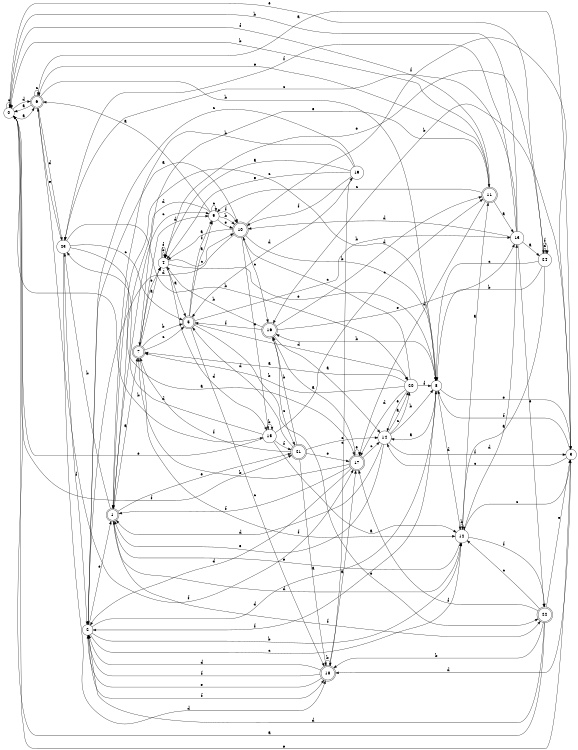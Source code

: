 digraph n20_7 {
__start0 [label="" shape="none"];

rankdir=LR;
size="8,5";

s0 [style="filled", color="black", fillcolor="white" shape="circle", label="0"];
s1 [style="rounded,filled", color="black", fillcolor="white" shape="doublecircle", label="1"];
s2 [style="filled", color="black", fillcolor="white" shape="circle", label="2"];
s3 [style="filled", color="black", fillcolor="white" shape="circle", label="3"];
s4 [style="filled", color="black", fillcolor="white" shape="circle", label="4"];
s5 [style="rounded,filled", color="black", fillcolor="white" shape="doublecircle", label="5"];
s6 [style="rounded,filled", color="black", fillcolor="white" shape="doublecircle", label="6"];
s7 [style="rounded,filled", color="black", fillcolor="white" shape="doublecircle", label="7"];
s8 [style="filled", color="black", fillcolor="white" shape="circle", label="8"];
s9 [style="filled", color="black", fillcolor="white" shape="circle", label="9"];
s10 [style="rounded,filled", color="black", fillcolor="white" shape="doublecircle", label="10"];
s11 [style="rounded,filled", color="black", fillcolor="white" shape="doublecircle", label="11"];
s12 [style="filled", color="black", fillcolor="white" shape="circle", label="12"];
s13 [style="filled", color="black", fillcolor="white" shape="circle", label="13"];
s14 [style="filled", color="black", fillcolor="white" shape="circle", label="14"];
s15 [style="filled", color="black", fillcolor="white" shape="circle", label="15"];
s16 [style="rounded,filled", color="black", fillcolor="white" shape="doublecircle", label="16"];
s17 [style="rounded,filled", color="black", fillcolor="white" shape="doublecircle", label="17"];
s18 [style="rounded,filled", color="black", fillcolor="white" shape="doublecircle", label="18"];
s19 [style="filled", color="black", fillcolor="white" shape="circle", label="19"];
s20 [style="filled", color="black", fillcolor="white" shape="circle", label="20"];
s21 [style="rounded,filled", color="black", fillcolor="white" shape="doublecircle", label="21"];
s22 [style="rounded,filled", color="black", fillcolor="white" shape="doublecircle", label="22"];
s23 [style="filled", color="black", fillcolor="white" shape="circle", label="23"];
s24 [style="filled", color="black", fillcolor="white" shape="circle", label="24"];
s0 -> s6 [label="a"];
s0 -> s15 [label="b"];
s0 -> s0 [label="c"];
s0 -> s6 [label="d"];
s0 -> s24 [label="e"];
s0 -> s21 [label="f"];
s1 -> s7 [label="a"];
s1 -> s23 [label="b"];
s1 -> s9 [label="c"];
s1 -> s12 [label="d"];
s1 -> s21 [label="e"];
s1 -> s22 [label="f"];
s2 -> s10 [label="a"];
s2 -> s12 [label="b"];
s2 -> s12 [label="c"];
s2 -> s8 [label="d"];
s2 -> s1 [label="e"];
s2 -> s18 [label="f"];
s3 -> s6 [label="a"];
s3 -> s16 [label="b"];
s3 -> s14 [label="c"];
s3 -> s18 [label="d"];
s3 -> s0 [label="e"];
s3 -> s8 [label="f"];
s4 -> s5 [label="a"];
s4 -> s4 [label="b"];
s4 -> s10 [label="c"];
s4 -> s15 [label="d"];
s4 -> s8 [label="e"];
s4 -> s4 [label="f"];
s5 -> s9 [label="a"];
s5 -> s13 [label="b"];
s5 -> s18 [label="c"];
s5 -> s20 [label="d"];
s5 -> s22 [label="e"];
s5 -> s9 [label="f"];
s6 -> s0 [label="a"];
s6 -> s8 [label="b"];
s6 -> s6 [label="c"];
s6 -> s23 [label="d"];
s6 -> s11 [label="e"];
s6 -> s17 [label="f"];
s7 -> s4 [label="a"];
s7 -> s5 [label="b"];
s7 -> s5 [label="c"];
s7 -> s9 [label="d"];
s7 -> s4 [label="e"];
s7 -> s12 [label="f"];
s8 -> s14 [label="a"];
s8 -> s16 [label="b"];
s8 -> s1 [label="c"];
s8 -> s12 [label="d"];
s8 -> s3 [label="e"];
s8 -> s2 [label="f"];
s9 -> s6 [label="a"];
s9 -> s10 [label="b"];
s9 -> s9 [label="c"];
s9 -> s1 [label="d"];
s9 -> s10 [label="e"];
s9 -> s10 [label="f"];
s10 -> s4 [label="a"];
s10 -> s8 [label="b"];
s10 -> s16 [label="c"];
s10 -> s2 [label="d"];
s10 -> s15 [label="e"];
s10 -> s3 [label="f"];
s11 -> s13 [label="a"];
s11 -> s0 [label="b"];
s11 -> s9 [label="c"];
s11 -> s17 [label="d"];
s11 -> s7 [label="e"];
s11 -> s0 [label="f"];
s12 -> s11 [label="a"];
s12 -> s12 [label="b"];
s12 -> s3 [label="c"];
s12 -> s13 [label="d"];
s12 -> s1 [label="e"];
s12 -> s22 [label="f"];
s13 -> s24 [label="a"];
s13 -> s0 [label="b"];
s13 -> s23 [label="c"];
s13 -> s10 [label="d"];
s13 -> s22 [label="e"];
s13 -> s23 [label="f"];
s14 -> s20 [label="a"];
s14 -> s8 [label="b"];
s14 -> s20 [label="c"];
s14 -> s1 [label="d"];
s14 -> s1 [label="e"];
s14 -> s3 [label="f"];
s15 -> s12 [label="a"];
s15 -> s15 [label="b"];
s15 -> s11 [label="c"];
s15 -> s23 [label="d"];
s15 -> s0 [label="e"];
s15 -> s21 [label="f"];
s16 -> s14 [label="a"];
s16 -> s4 [label="b"];
s16 -> s21 [label="c"];
s16 -> s11 [label="d"];
s16 -> s13 [label="e"];
s16 -> s5 [label="f"];
s17 -> s16 [label="a"];
s17 -> s7 [label="b"];
s17 -> s14 [label="c"];
s17 -> s2 [label="d"];
s17 -> s17 [label="e"];
s17 -> s1 [label="f"];
s18 -> s17 [label="a"];
s18 -> s18 [label="b"];
s18 -> s19 [label="c"];
s18 -> s2 [label="d"];
s18 -> s2 [label="e"];
s18 -> s2 [label="f"];
s19 -> s4 [label="a"];
s19 -> s1 [label="b"];
s19 -> s2 [label="c"];
s19 -> s5 [label="d"];
s19 -> s4 [label="e"];
s19 -> s10 [label="f"];
s20 -> s7 [label="a"];
s20 -> s7 [label="b"];
s20 -> s10 [label="c"];
s20 -> s17 [label="d"];
s20 -> s14 [label="e"];
s20 -> s8 [label="f"];
s21 -> s18 [label="a"];
s21 -> s16 [label="b"];
s21 -> s14 [label="c"];
s21 -> s5 [label="d"];
s21 -> s17 [label="e"];
s21 -> s7 [label="f"];
s22 -> s0 [label="a"];
s22 -> s18 [label="b"];
s22 -> s12 [label="c"];
s22 -> s2 [label="d"];
s22 -> s3 [label="e"];
s22 -> s17 [label="f"];
s23 -> s17 [label="a"];
s23 -> s20 [label="b"];
s23 -> s5 [label="c"];
s23 -> s18 [label="d"];
s23 -> s6 [label="e"];
s23 -> s2 [label="f"];
s24 -> s12 [label="a"];
s24 -> s8 [label="b"];
s24 -> s8 [label="c"];
s24 -> s24 [label="d"];
s24 -> s4 [label="e"];
s24 -> s24 [label="f"];

}